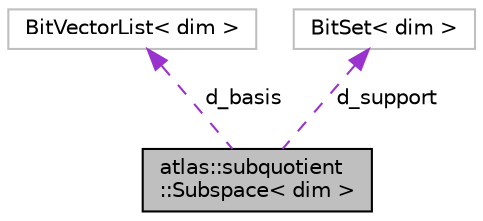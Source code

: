 digraph "atlas::subquotient::Subspace&lt; dim &gt;"
{
  edge [fontname="Helvetica",fontsize="10",labelfontname="Helvetica",labelfontsize="10"];
  node [fontname="Helvetica",fontsize="10",shape=record];
  Node1 [label="atlas::subquotient\l::Subspace\< dim \>",height=0.2,width=0.4,color="black", fillcolor="grey75", style="filled", fontcolor="black"];
  Node2 -> Node1 [dir="back",color="darkorchid3",fontsize="10",style="dashed",label=" d_basis" ,fontname="Helvetica"];
  Node2 [label="BitVectorList\< dim \>",height=0.2,width=0.4,color="grey75", fillcolor="white", style="filled"];
  Node3 -> Node1 [dir="back",color="darkorchid3",fontsize="10",style="dashed",label=" d_support" ,fontname="Helvetica"];
  Node3 [label="BitSet\< dim \>",height=0.2,width=0.4,color="grey75", fillcolor="white", style="filled"];
}
